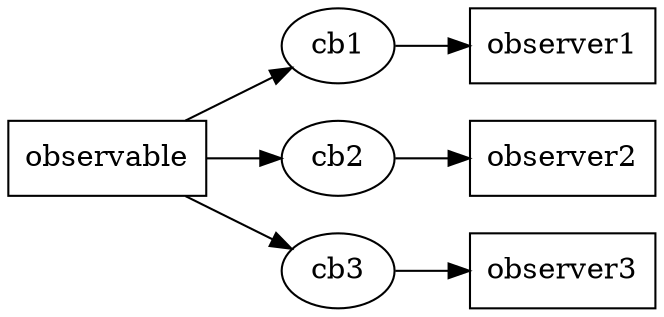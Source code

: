 /*
    An example of an observable and three observers with callbacks.
*/
digraph G {
    rankdir=LR;

    observable [shape=box];

    cb1 [shape=ellipse];
    cb2 [shape=ellipse];
    cb3 [shape=ellipse];

    observer1 [shape=box];
    observer2 [shape=box];
    observer3 [shape=box];

    observable -> cb1 -> observer1;
    observable -> cb2 -> observer2;
    observable -> cb3 -> observer3;
}
